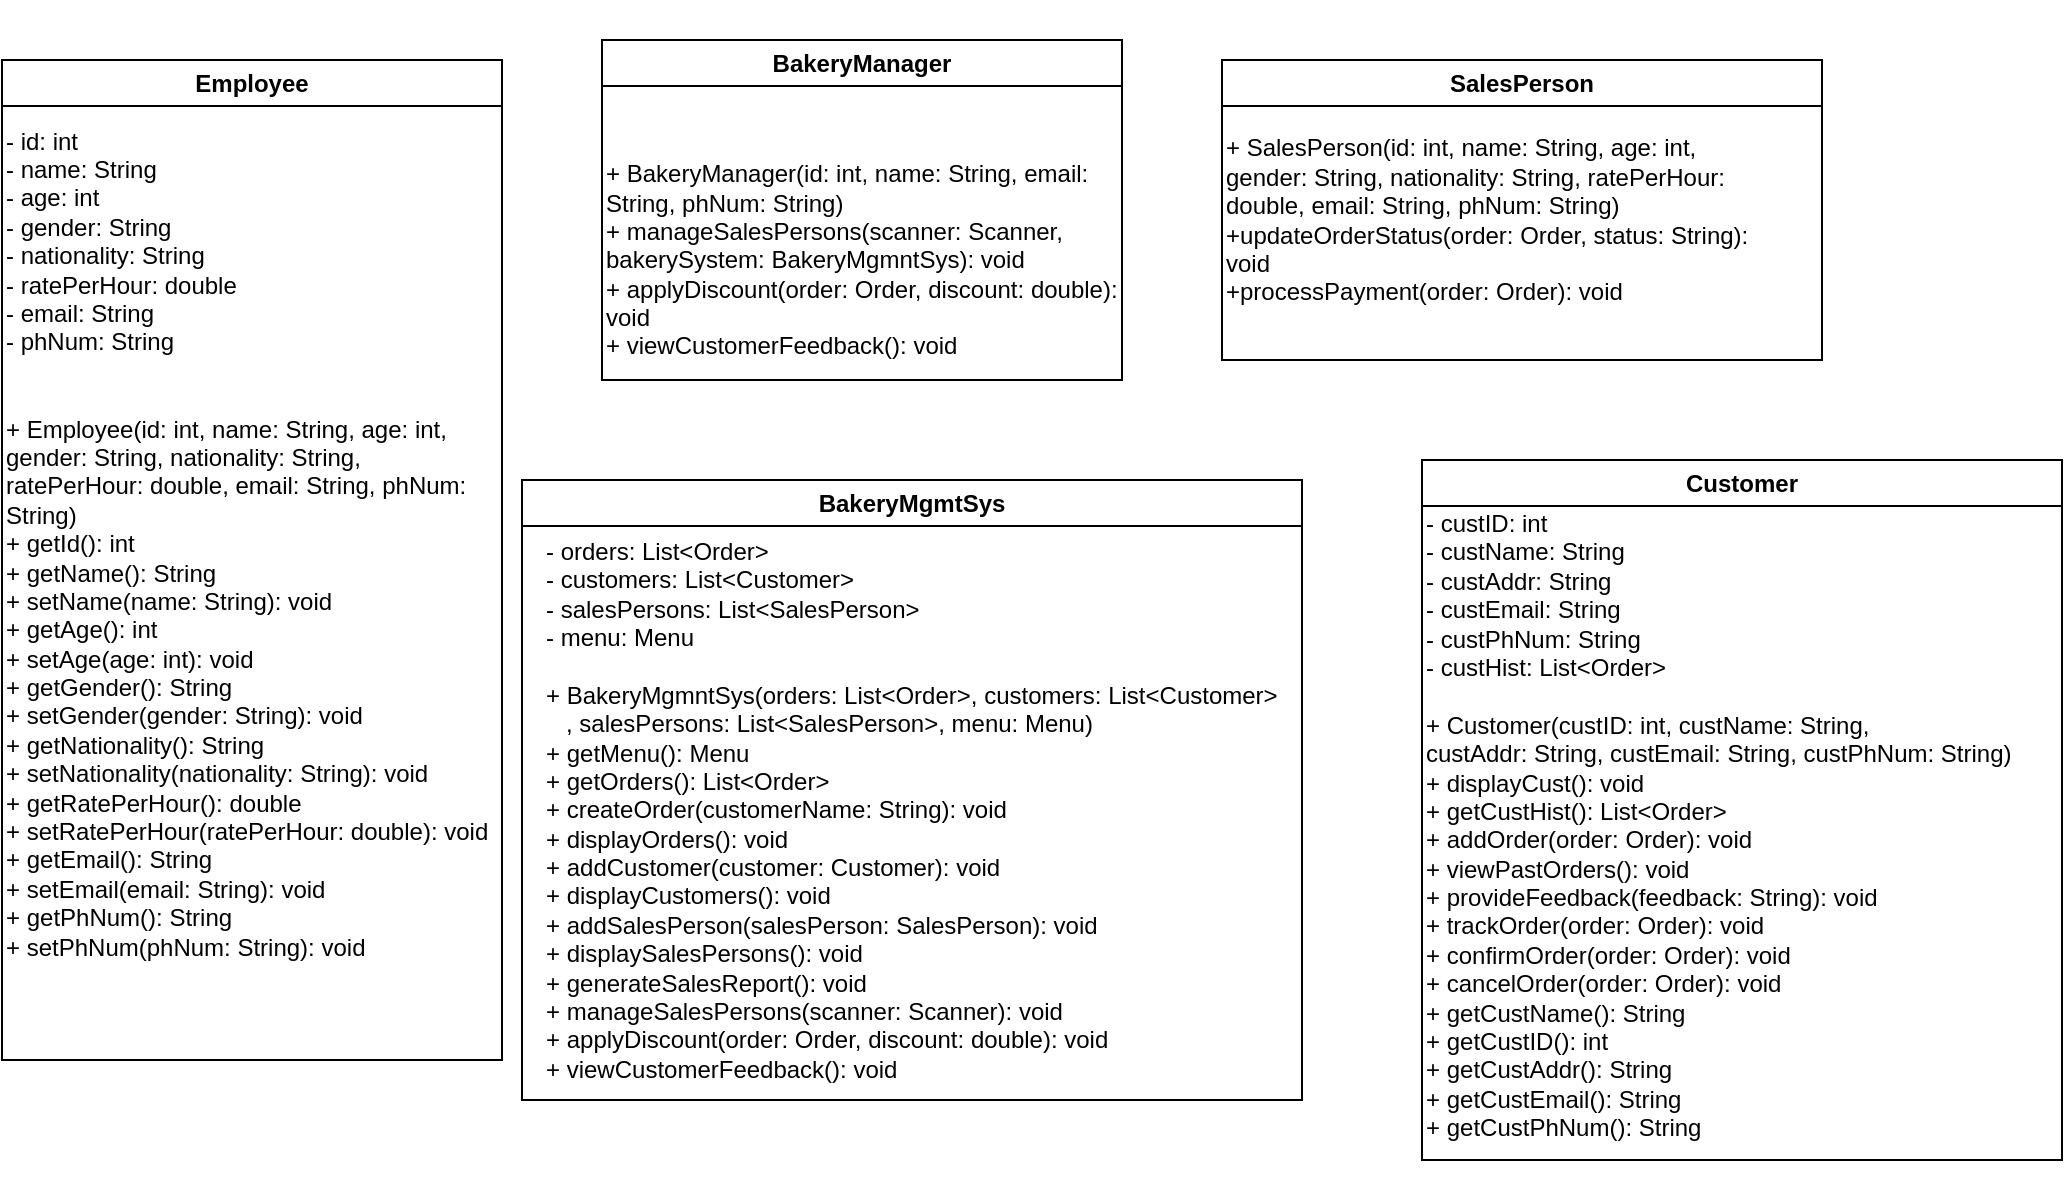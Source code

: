<mxfile version="24.7.4">
  <diagram name="Page-1" id="coFOwTjBDLkcDuZQObqv">
    <mxGraphModel dx="1257" dy="669" grid="1" gridSize="10" guides="1" tooltips="1" connect="1" arrows="1" fold="1" page="1" pageScale="1" pageWidth="1169" pageHeight="827" math="0" shadow="0">
      <root>
        <mxCell id="0" />
        <mxCell id="1" parent="0" />
        <mxCell id="sm-rsVGKEM00RcZHThYW-1" value="Employee" style="swimlane;whiteSpace=wrap;html=1;" vertex="1" parent="1">
          <mxGeometry x="30" y="30" width="250" height="500" as="geometry" />
        </mxCell>
        <mxCell id="sm-rsVGKEM00RcZHThYW-7" value="&lt;div&gt;- id: int&lt;/div&gt;&lt;div&gt;- name: String&lt;/div&gt;&lt;div&gt;- age: int&lt;/div&gt;&lt;div&gt;- gender: String&lt;/div&gt;&lt;div&gt;- nationality: String&lt;/div&gt;&lt;div&gt;- ratePerHour: double&lt;/div&gt;&lt;div&gt;- email: String&lt;/div&gt;&lt;div&gt;- phNum: String&lt;/div&gt;&lt;div&gt;&lt;br&gt;&lt;/div&gt;&lt;div&gt;&lt;br&gt;&lt;/div&gt;&lt;div&gt;+ Employee(id: int, name: String, age: int, gender: String, nationality: String, ratePerHour: double, email: String, phNum: String)&lt;/div&gt;&lt;div&gt;+ getId(): int&lt;/div&gt;&lt;div&gt;+ getName(): String&lt;/div&gt;&lt;div&gt;+ setName(name: String): void&lt;/div&gt;&lt;div&gt;+ getAge(): int&lt;/div&gt;&lt;div&gt;+ setAge(age: int): void&lt;/div&gt;&lt;div&gt;+ getGender(): String&lt;/div&gt;&lt;div&gt;+ setGender(gender: String): void&lt;/div&gt;&lt;div&gt;+ getNationality(): String&lt;/div&gt;&lt;div&gt;+ setNationality(nationality: String): void&lt;/div&gt;&lt;div&gt;+ getRatePerHour(): double&lt;/div&gt;&lt;div&gt;+ setRatePerHour(ratePerHour: double): void&lt;/div&gt;&lt;div&gt;+ getEmail(): String&lt;/div&gt;&lt;div&gt;+ setEmail(email: String): void&lt;/div&gt;&lt;div&gt;+ getPhNum(): String&lt;/div&gt;&lt;div&gt;+ setPhNum(phNum: String): void&lt;/div&gt;&lt;div&gt;&lt;br&gt;&lt;/div&gt;" style="text;html=1;align=left;verticalAlign=middle;whiteSpace=wrap;rounded=0;" vertex="1" parent="sm-rsVGKEM00RcZHThYW-1">
          <mxGeometry y="104" width="250" height="290" as="geometry" />
        </mxCell>
        <mxCell id="sm-rsVGKEM00RcZHThYW-5" value="BakeryManager" style="swimlane;whiteSpace=wrap;html=1;" vertex="1" parent="1">
          <mxGeometry x="330" y="20" width="260" height="170" as="geometry" />
        </mxCell>
        <mxCell id="sm-rsVGKEM00RcZHThYW-6" value="+ BakeryManager(id: int, name: String, email: String, phNum: String)&lt;div&gt;+&amp;nbsp;&lt;span style=&quot;background-color: initial;&quot;&gt;manageSalesPersons(scanner: Scanner, bakerySystem: BakeryMgmntSys): void&lt;/span&gt;&lt;/div&gt;&lt;div&gt;+ applyDiscount(order: Order, discount: double): void&lt;/div&gt;&lt;div&gt;+ viewCustomerFeedback(): void&lt;/div&gt;" style="text;html=1;align=left;verticalAlign=middle;whiteSpace=wrap;rounded=0;" vertex="1" parent="sm-rsVGKEM00RcZHThYW-5">
          <mxGeometry y="30" width="260" height="160" as="geometry" />
        </mxCell>
        <mxCell id="sm-rsVGKEM00RcZHThYW-8" value="SalesPerson" style="swimlane;whiteSpace=wrap;html=1;" vertex="1" parent="1">
          <mxGeometry x="640" y="30" width="300" height="150" as="geometry" />
        </mxCell>
        <mxCell id="sm-rsVGKEM00RcZHThYW-9" value="+ SalesPerson(id: int, name: String, age: int, gender: String, nationality: String, ratePerHour: double, email: String, phNum: String)&lt;div&gt;+&lt;span style=&quot;background-color: initial;&quot;&gt;updateOrderStatus(order: Order, status: String): void&lt;/span&gt;&lt;/div&gt;&lt;div&gt;+processPayment(order: Order): void&lt;/div&gt;" style="text;html=1;align=left;verticalAlign=middle;whiteSpace=wrap;rounded=0;" vertex="1" parent="sm-rsVGKEM00RcZHThYW-8">
          <mxGeometry y="-30" width="280" height="220" as="geometry" />
        </mxCell>
        <mxCell id="sm-rsVGKEM00RcZHThYW-12" value="BakeryMgmtSys" style="swimlane;whiteSpace=wrap;html=1;" vertex="1" parent="1">
          <mxGeometry x="290" y="240" width="390" height="310" as="geometry" />
        </mxCell>
        <mxCell id="sm-rsVGKEM00RcZHThYW-16" value="&lt;div style=&quot;text-wrap: nowrap;&quot;&gt;- orders: List&amp;lt;Order&amp;gt;&lt;/div&gt;&lt;div style=&quot;text-wrap: nowrap;&quot;&gt;- customers: List&amp;lt;Customer&amp;gt;&lt;/div&gt;&lt;div style=&quot;text-wrap: nowrap;&quot;&gt;- salesPersons: List&amp;lt;SalesPerson&amp;gt;&lt;/div&gt;&lt;div style=&quot;text-wrap: nowrap;&quot;&gt;- menu: Menu&lt;/div&gt;&lt;div style=&quot;text-wrap: nowrap;&quot;&gt;&lt;br&gt;&lt;/div&gt;&lt;div style=&quot;text-wrap: nowrap;&quot;&gt;+ BakeryMgmntSys(orders: List&amp;lt;Order&amp;gt;, customers: List&amp;lt;Customer&amp;gt;&lt;/div&gt;&lt;div style=&quot;text-wrap: nowrap;&quot;&gt;&amp;nbsp; &amp;nbsp;, salesPersons: List&amp;lt;SalesPerson&amp;gt;, menu: Menu)&lt;br&gt;&lt;/div&gt;&lt;div style=&quot;text-wrap: nowrap;&quot;&gt;&lt;div&gt;+ getMenu(): Menu&lt;/div&gt;&lt;div&gt;+ getOrders(): List&amp;lt;Order&amp;gt;&lt;/div&gt;&lt;div&gt;+ createOrder(customerName: String): void&lt;/div&gt;&lt;div&gt;+ displayOrders(): void&lt;/div&gt;&lt;div&gt;+ addCustomer(customer: Customer): void&lt;/div&gt;&lt;div&gt;+ displayCustomers(): void&lt;/div&gt;&lt;div&gt;+ addSalesPerson(salesPerson: SalesPerson): void&lt;/div&gt;&lt;div&gt;+ displaySalesPersons(): void&lt;/div&gt;&lt;div&gt;+ generateSalesReport(): void&lt;/div&gt;&lt;div&gt;+ manageSalesPersons(scanner: Scanner): void&lt;/div&gt;&lt;div&gt;+ applyDiscount(order: Order, discount: double): void&lt;/div&gt;&lt;div&gt;+ viewCustomerFeedback(): void&lt;/div&gt;&lt;/div&gt;" style="text;html=1;align=left;verticalAlign=middle;whiteSpace=wrap;rounded=0;" vertex="1" parent="sm-rsVGKEM00RcZHThYW-12">
          <mxGeometry x="10" y="150" width="60" height="30" as="geometry" />
        </mxCell>
        <mxCell id="sm-rsVGKEM00RcZHThYW-15" value="Customer" style="swimlane;whiteSpace=wrap;html=1;" vertex="1" parent="1">
          <mxGeometry x="740" y="230" width="320" height="350" as="geometry" />
        </mxCell>
        <mxCell id="sm-rsVGKEM00RcZHThYW-17" value="&lt;div&gt;- custID: int&lt;/div&gt;&lt;div&gt;- custName: String&lt;/div&gt;&lt;div&gt;- custAddr: String&lt;/div&gt;&lt;div&gt;- custEmail: String&lt;/div&gt;&lt;div&gt;- custPhNum: String&lt;/div&gt;&lt;div&gt;- custHist: List&amp;lt;Order&amp;gt;&lt;/div&gt;&lt;div&gt;&lt;br&gt;&lt;/div&gt;&lt;div&gt;+&amp;nbsp;&lt;span style=&quot;background-color: initial;&quot;&gt;Customer(custID: int, custName: String,&amp;nbsp;&lt;/span&gt;&lt;/div&gt;&lt;div&gt;&lt;span style=&quot;background-color: initial;&quot;&gt;custAddr: String, custEmail: String, custPhNum: String)&lt;/span&gt;&lt;/div&gt;&lt;div&gt;&lt;span style=&quot;background-color: initial;&quot;&gt;+&amp;nbsp;&lt;/span&gt;&lt;span style=&quot;background-color: initial;&quot;&gt;displayCust(): void&lt;/span&gt;&lt;/div&gt;&lt;div&gt;+ getCustHist(): List&amp;lt;Order&amp;gt;&lt;/div&gt;&lt;div&gt;+ addOrder(order: Order): void&lt;/div&gt;&lt;div&gt;+ viewPastOrders(): void&lt;/div&gt;&lt;div&gt;+ provideFeedback(feedback: String): void&lt;/div&gt;&lt;div&gt;+ trackOrder(order: Order): void&lt;/div&gt;&lt;div&gt;+ confirmOrder(order: Order): void&lt;/div&gt;&lt;div&gt;+ cancelOrder(order: Order): void&lt;/div&gt;&lt;div&gt;+ getCustName(): String&lt;/div&gt;&lt;div&gt;+ getCustID(): int&lt;/div&gt;&lt;div&gt;+ getCustAddr(): String&lt;/div&gt;&lt;div&gt;+ getCustEmail(): String&lt;/div&gt;&lt;div&gt;+ getCustPhNum(): String&lt;/div&gt;&lt;div&gt;&lt;b&gt;&lt;br&gt;&lt;/b&gt;&lt;/div&gt;" style="text;html=1;align=left;verticalAlign=middle;resizable=0;points=[];autosize=1;strokeColor=none;fillColor=none;" vertex="1" parent="1">
          <mxGeometry x="740" y="250" width="320" height="340" as="geometry" />
        </mxCell>
      </root>
    </mxGraphModel>
  </diagram>
</mxfile>
